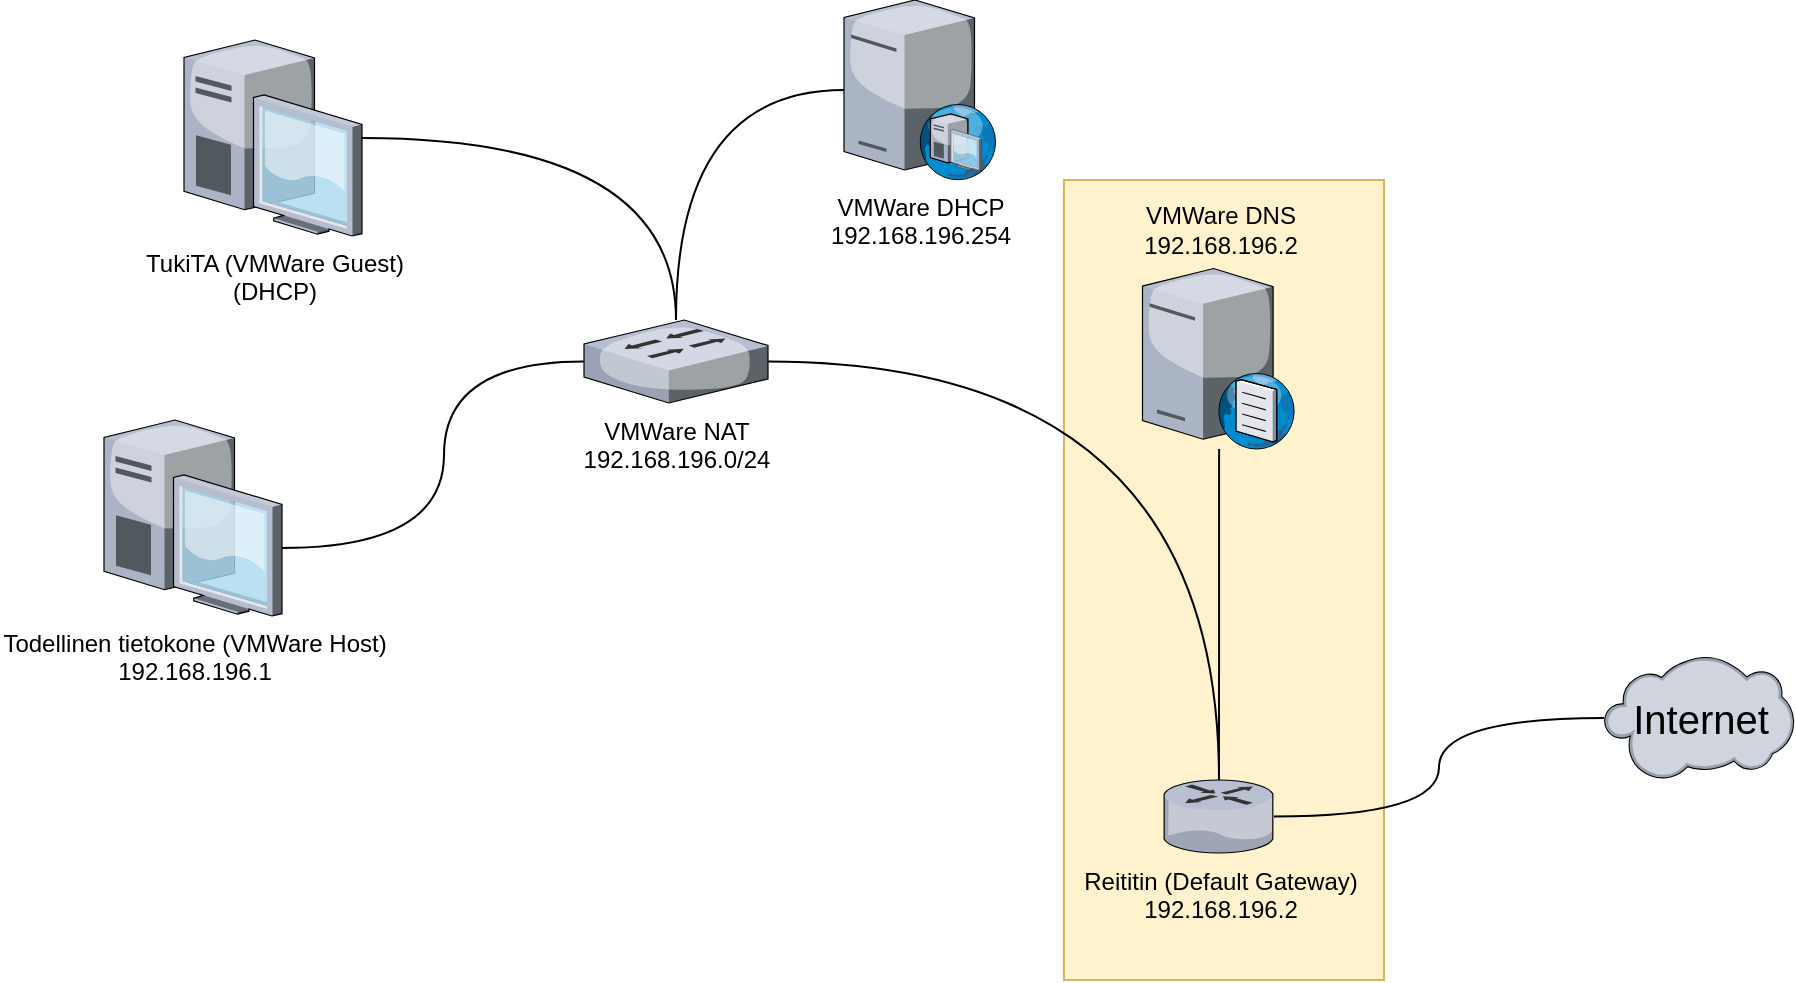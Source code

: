 <mxfile version="14.1.8" type="device"><diagram id="EODyvjfk78PzjyO4iMfL" name="NAT-verkko"><mxGraphModel dx="2255" dy="772" grid="1" gridSize="10" guides="1" tooltips="1" connect="1" arrows="1" fold="1" page="1" pageScale="1" pageWidth="1169" pageHeight="827" math="0" shadow="0"><root><mxCell id="0"/><mxCell id="1" parent="0"/><mxCell id="bUrs5xmp2LCsG0QhPytz-14" value="" style="rounded=0;whiteSpace=wrap;html=1;fillColor=#fff2cc;strokeColor=#d6b656;" vertex="1" parent="1"><mxGeometry x="530" y="170" width="160" height="400" as="geometry"/></mxCell><mxCell id="bUrs5xmp2LCsG0QhPytz-1" value="Todellinen tietokone (VMWare Host)&lt;br&gt;192.168.196.1" style="verticalLabelPosition=bottom;aspect=fixed;html=1;verticalAlign=top;strokeColor=none;align=center;outlineConnect=0;shape=mxgraph.citrix.desktop;" vertex="1" parent="1"><mxGeometry x="50" y="290" width="89" height="98" as="geometry"/></mxCell><mxCell id="bUrs5xmp2LCsG0QhPytz-7" style="edgeStyle=orthogonalEdgeStyle;orthogonalLoop=1;jettySize=auto;html=1;curved=1;endArrow=none;endFill=0;" edge="1" parent="1" source="bUrs5xmp2LCsG0QhPytz-2" target="bUrs5xmp2LCsG0QhPytz-4"><mxGeometry relative="1" as="geometry"/></mxCell><mxCell id="bUrs5xmp2LCsG0QhPytz-2" value="TukiTA (VMWare Guest)&lt;br&gt;(DHCP)" style="verticalLabelPosition=bottom;aspect=fixed;html=1;verticalAlign=top;strokeColor=none;align=center;outlineConnect=0;shape=mxgraph.citrix.desktop;" vertex="1" parent="1"><mxGeometry x="90" y="100" width="89" height="98" as="geometry"/></mxCell><mxCell id="bUrs5xmp2LCsG0QhPytz-3" value="Internet" style="verticalLabelPosition=middle;aspect=fixed;html=1;verticalAlign=middle;strokeColor=none;align=center;outlineConnect=0;shape=mxgraph.citrix.cloud;labelPosition=center;fontSize=20;" vertex="1" parent="1"><mxGeometry x="800" y="408" width="95" height="62" as="geometry"/></mxCell><mxCell id="bUrs5xmp2LCsG0QhPytz-9" style="edgeStyle=orthogonalEdgeStyle;curved=1;orthogonalLoop=1;jettySize=auto;html=1;endArrow=none;endFill=0;" edge="1" parent="1" source="bUrs5xmp2LCsG0QhPytz-4" target="bUrs5xmp2LCsG0QhPytz-8"><mxGeometry relative="1" as="geometry"/></mxCell><mxCell id="bUrs5xmp2LCsG0QhPytz-13" style="edgeStyle=orthogonalEdgeStyle;curved=1;orthogonalLoop=1;jettySize=auto;html=1;endArrow=none;endFill=0;" edge="1" parent="1" source="bUrs5xmp2LCsG0QhPytz-4" target="bUrs5xmp2LCsG0QhPytz-1"><mxGeometry relative="1" as="geometry"><Array as="points"><mxPoint x="220" y="261"/><mxPoint x="220" y="354"/></Array></mxGeometry></mxCell><mxCell id="bUrs5xmp2LCsG0QhPytz-4" value="VMWare NAT&lt;br&gt;192.168.196.0/24" style="verticalLabelPosition=bottom;aspect=fixed;html=1;verticalAlign=top;strokeColor=none;align=center;outlineConnect=0;shape=mxgraph.citrix.switch;" vertex="1" parent="1"><mxGeometry x="290" y="240" width="92" height="41.5" as="geometry"/></mxCell><mxCell id="bUrs5xmp2LCsG0QhPytz-5" value="VMWare DNS&lt;br&gt;192.168.196.2" style="verticalLabelPosition=top;aspect=fixed;html=1;verticalAlign=bottom;strokeColor=none;align=center;outlineConnect=0;shape=mxgraph.citrix.dns_server;labelPosition=center;" vertex="1" parent="1"><mxGeometry x="569.25" y="212" width="76.5" height="92.5" as="geometry"/></mxCell><mxCell id="bUrs5xmp2LCsG0QhPytz-12" style="edgeStyle=orthogonalEdgeStyle;curved=1;orthogonalLoop=1;jettySize=auto;html=1;endArrow=none;endFill=0;" edge="1" parent="1" source="bUrs5xmp2LCsG0QhPytz-6" target="bUrs5xmp2LCsG0QhPytz-4"><mxGeometry relative="1" as="geometry"/></mxCell><mxCell id="bUrs5xmp2LCsG0QhPytz-6" value="VMWare DHCP&lt;br&gt;192.168.196.254" style="verticalLabelPosition=bottom;aspect=fixed;html=1;verticalAlign=top;strokeColor=none;align=center;outlineConnect=0;shape=mxgraph.citrix.dhcp_server;" vertex="1" parent="1"><mxGeometry x="420" y="80" width="76" height="90" as="geometry"/></mxCell><mxCell id="bUrs5xmp2LCsG0QhPytz-10" style="edgeStyle=orthogonalEdgeStyle;curved=1;orthogonalLoop=1;jettySize=auto;html=1;endArrow=none;endFill=0;" edge="1" parent="1" source="bUrs5xmp2LCsG0QhPytz-8" target="bUrs5xmp2LCsG0QhPytz-3"><mxGeometry relative="1" as="geometry"/></mxCell><mxCell id="bUrs5xmp2LCsG0QhPytz-11" style="edgeStyle=orthogonalEdgeStyle;curved=1;orthogonalLoop=1;jettySize=auto;html=1;endArrow=none;endFill=0;" edge="1" parent="1" source="bUrs5xmp2LCsG0QhPytz-8" target="bUrs5xmp2LCsG0QhPytz-5"><mxGeometry relative="1" as="geometry"/></mxCell><mxCell id="bUrs5xmp2LCsG0QhPytz-8" value="Reititin (Default Gateway)&lt;br&gt;192.168.196.2" style="verticalLabelPosition=bottom;aspect=fixed;html=1;verticalAlign=top;strokeColor=none;align=center;outlineConnect=0;shape=mxgraph.citrix.router;" vertex="1" parent="1"><mxGeometry x="580" y="470" width="55" height="36.5" as="geometry"/></mxCell></root></mxGraphModel></diagram></mxfile>